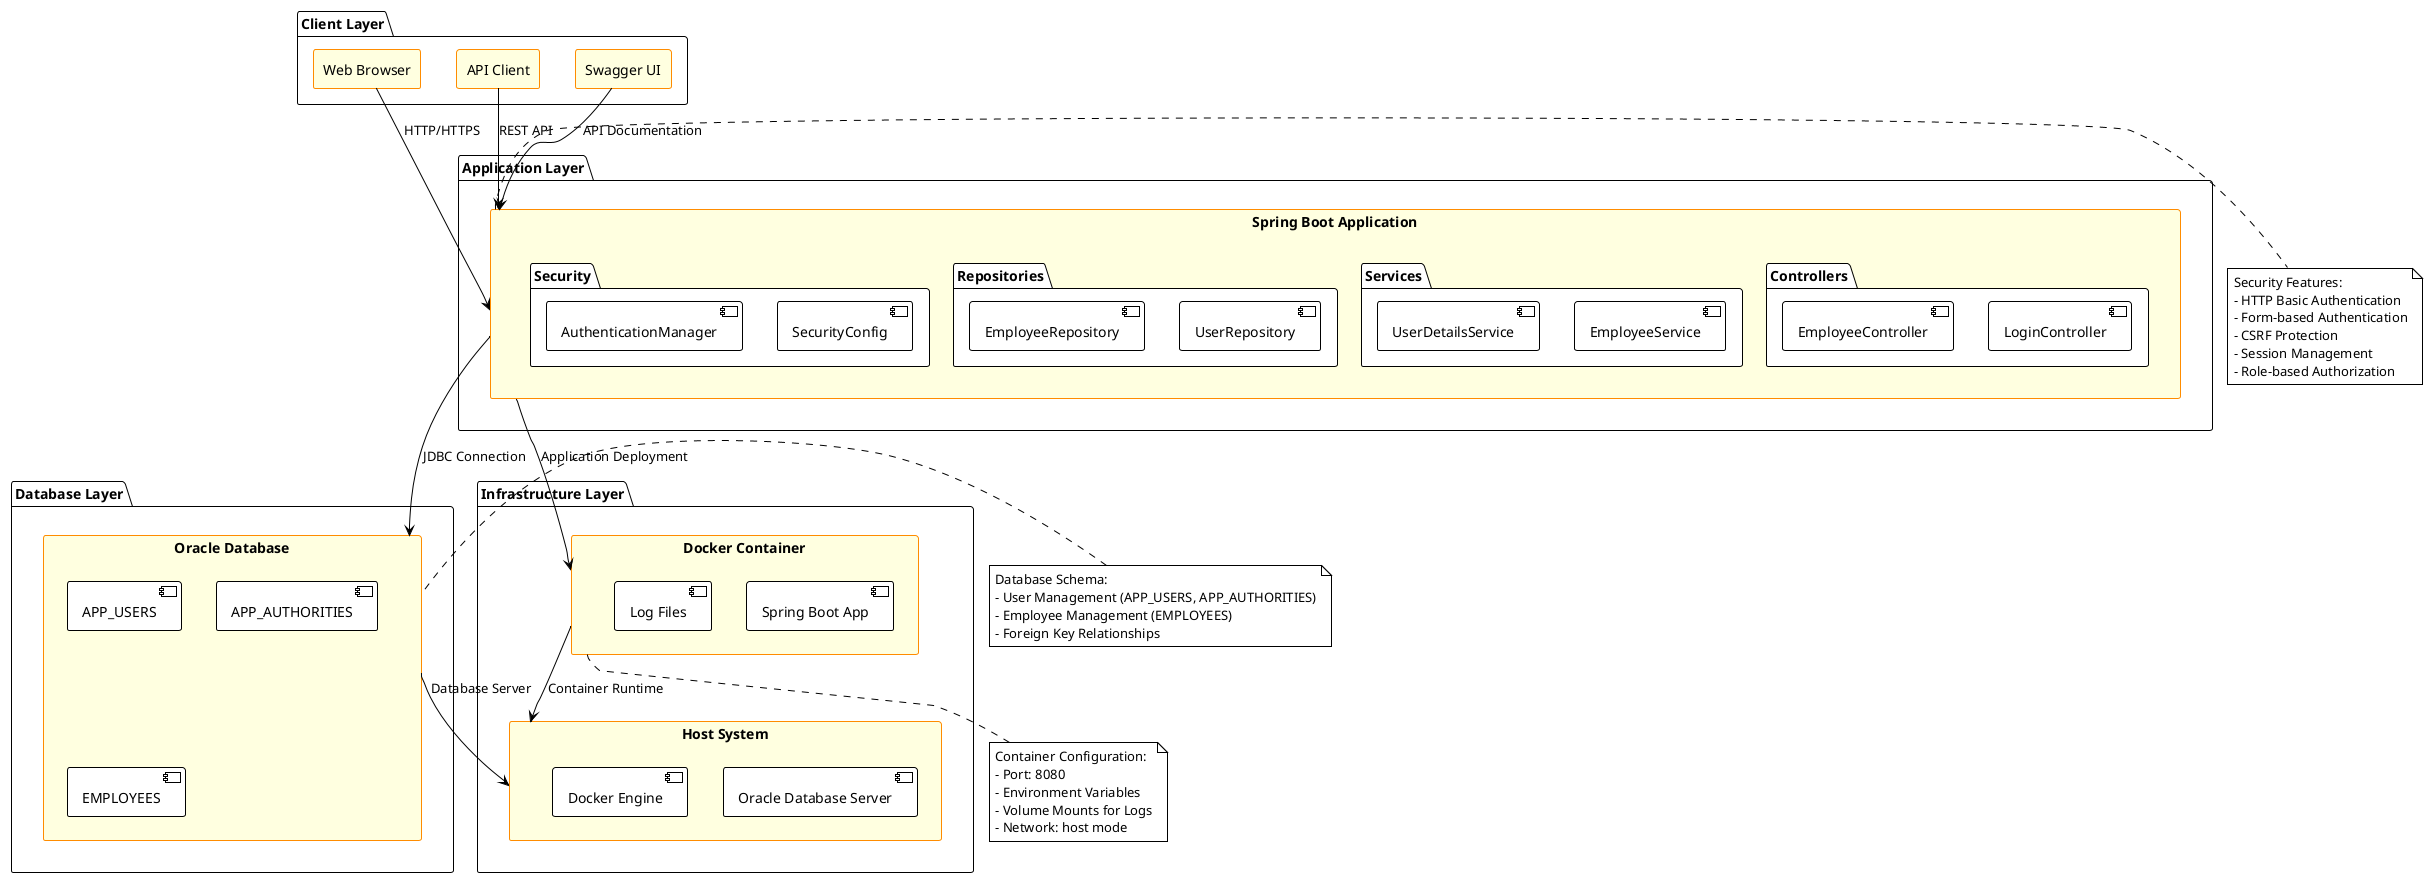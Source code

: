 @startuml Employee Management System - Architecture Overview

!theme plain
skinparam rectangle {
    BackgroundColor LightYellow
    BorderColor DarkOrange
}

package "Client Layer" {
    rectangle "Web Browser" as WebBrowser
    rectangle "API Client" as APIClient
    rectangle "Swagger UI" as SwaggerUI
}

package "Application Layer" {
    rectangle "Spring Boot Application" as SpringApp {
        package "Controllers" {
            [LoginController]
            [EmployeeController]
        }
        package "Services" {
            [EmployeeService]
            [UserDetailsService]
        }
        package "Repositories" {
            [UserRepository]
            [EmployeeRepository]
        }
        package "Security" {
            [SecurityConfig]
            [AuthenticationManager]
        }
    }
}

package "Database Layer" {
    rectangle "Oracle Database" as OracleDB {
        [APP_USERS]
        [APP_AUTHORITIES]
        [EMPLOYEES]
    }
}

package "Infrastructure Layer" {
    rectangle "Docker Container" as Docker {
        [Spring Boot App]
        [Log Files]
    }
    rectangle "Host System" as Host {
        [Oracle Database Server]
        [Docker Engine]
    }
}

' Client to Application
WebBrowser --> SpringApp : HTTP/HTTPS
APIClient --> SpringApp : REST API
SwaggerUI --> SpringApp : API Documentation

' Application to Database
SpringApp --> OracleDB : JDBC Connection

' Infrastructure
Docker --> Host : Container Runtime
SpringApp --> Docker : Application Deployment
OracleDB --> Host : Database Server

' Security Flow
note right of SpringApp
  Security Features:
  - HTTP Basic Authentication
  - Form-based Authentication
  - CSRF Protection
  - Session Management
  - Role-based Authorization
end note

' Data Flow
note left of OracleDB
  Database Schema:
  - User Management (APP_USERS, APP_AUTHORITIES)
  - Employee Management (EMPLOYEES)
  - Foreign Key Relationships
end note

' Deployment
note bottom of Docker
  Container Configuration:
  - Port: 8080
  - Environment Variables
  - Volume Mounts for Logs
  - Network: host mode
end note

@enduml

